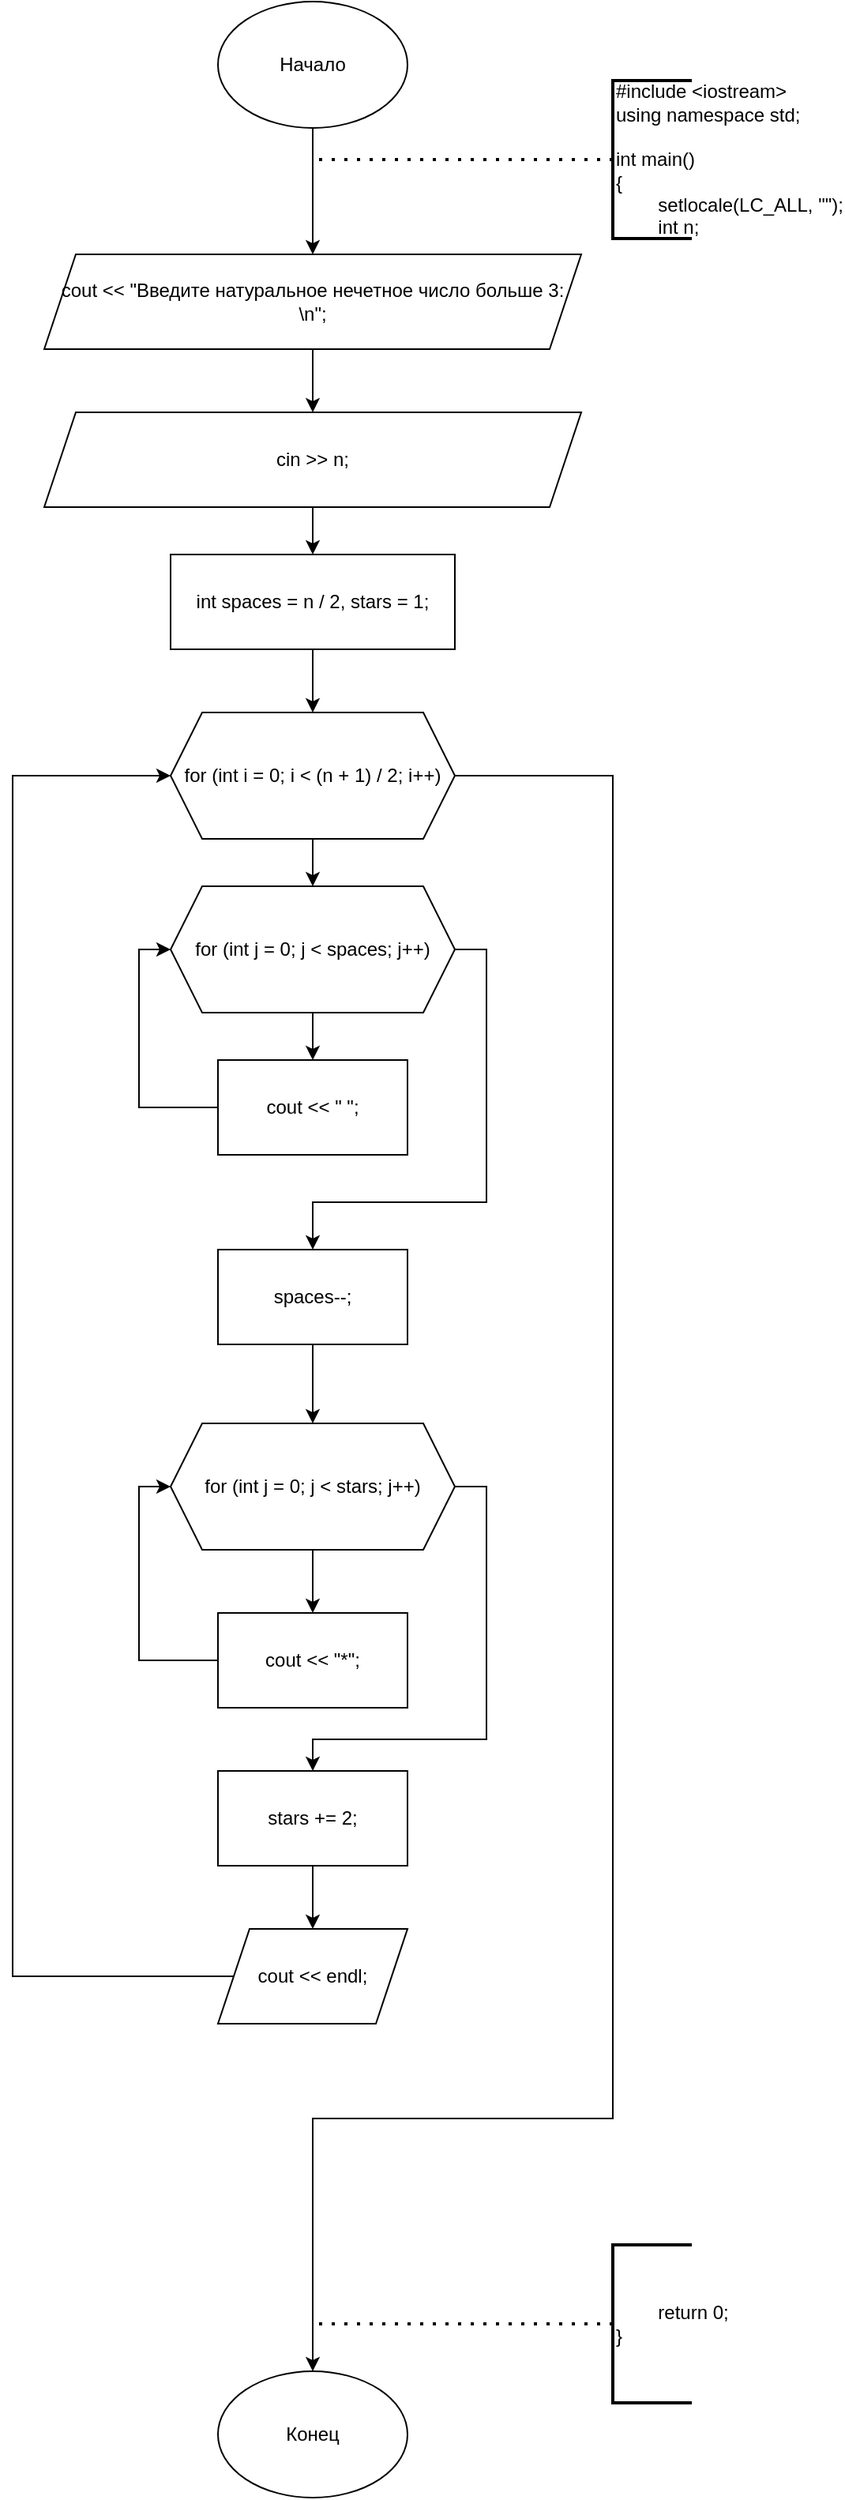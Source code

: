 <mxfile version="24.7.17">
  <diagram name="Страница — 1" id="d8nzEJ2zcpGzdaxowSs1">
    <mxGraphModel dx="674" dy="1193" grid="1" gridSize="10" guides="1" tooltips="1" connect="1" arrows="1" fold="1" page="1" pageScale="1" pageWidth="827" pageHeight="1169" math="0" shadow="0">
      <root>
        <mxCell id="0" />
        <mxCell id="1" parent="0" />
        <mxCell id="sRFXAXGEAmHEGnhNBkIj-64" style="edgeStyle=orthogonalEdgeStyle;rounded=0;orthogonalLoop=1;jettySize=auto;html=1;exitX=0.5;exitY=1;exitDx=0;exitDy=0;entryX=0.5;entryY=0;entryDx=0;entryDy=0;" edge="1" parent="1" source="sRFXAXGEAmHEGnhNBkIj-1">
          <mxGeometry relative="1" as="geometry">
            <mxPoint x="260" y="220" as="targetPoint" />
          </mxGeometry>
        </mxCell>
        <mxCell id="sRFXAXGEAmHEGnhNBkIj-1" value="Начало" style="ellipse;whiteSpace=wrap;html=1;" vertex="1" parent="1">
          <mxGeometry x="200" y="60" width="120" height="80" as="geometry" />
        </mxCell>
        <mxCell id="sRFXAXGEAmHEGnhNBkIj-9" style="edgeStyle=orthogonalEdgeStyle;rounded=0;orthogonalLoop=1;jettySize=auto;html=1;exitX=0.5;exitY=1;exitDx=0;exitDy=0;entryX=0.5;entryY=0;entryDx=0;entryDy=0;" edge="1" parent="1" source="sRFXAXGEAmHEGnhNBkIj-2" target="sRFXAXGEAmHEGnhNBkIj-6">
          <mxGeometry relative="1" as="geometry" />
        </mxCell>
        <mxCell id="sRFXAXGEAmHEGnhNBkIj-2" value="&lt;div&gt;cout &amp;lt;&amp;lt; &quot;Введите натуральное нечетное число больше 3: \n&quot;;&lt;/div&gt;" style="shape=parallelogram;perimeter=parallelogramPerimeter;whiteSpace=wrap;html=1;fixedSize=1;" vertex="1" parent="1">
          <mxGeometry x="90" y="220" width="340" height="60" as="geometry" />
        </mxCell>
        <mxCell id="sRFXAXGEAmHEGnhNBkIj-85" style="edgeStyle=orthogonalEdgeStyle;rounded=0;orthogonalLoop=1;jettySize=auto;html=1;exitX=0.5;exitY=1;exitDx=0;exitDy=0;entryX=0.5;entryY=0;entryDx=0;entryDy=0;" edge="1" parent="1" source="sRFXAXGEAmHEGnhNBkIj-6" target="sRFXAXGEAmHEGnhNBkIj-84">
          <mxGeometry relative="1" as="geometry" />
        </mxCell>
        <mxCell id="sRFXAXGEAmHEGnhNBkIj-6" value="&lt;div&gt;cin &amp;gt;&amp;gt; n;&lt;/div&gt;" style="shape=parallelogram;perimeter=parallelogramPerimeter;whiteSpace=wrap;html=1;fixedSize=1;" vertex="1" parent="1">
          <mxGeometry x="90" y="320" width="340" height="60" as="geometry" />
        </mxCell>
        <mxCell id="sRFXAXGEAmHEGnhNBkIj-7" value="" style="endArrow=none;dashed=1;html=1;dashPattern=1 3;strokeWidth=2;rounded=0;" edge="1" parent="1">
          <mxGeometry width="50" height="50" relative="1" as="geometry">
            <mxPoint x="450" y="160" as="sourcePoint" />
            <mxPoint x="260" y="160" as="targetPoint" />
          </mxGeometry>
        </mxCell>
        <mxCell id="sRFXAXGEAmHEGnhNBkIj-8" value="&lt;div&gt;#include &amp;lt;iostream&amp;gt;&lt;/div&gt;&lt;div&gt;using namespace std;&lt;/div&gt;&lt;div&gt;&lt;br&gt;&lt;/div&gt;&lt;div&gt;int main()&lt;/div&gt;&lt;div&gt;{&lt;/div&gt;&lt;div&gt;&lt;span style=&quot;white-space-collapse: collapse;&quot;&gt;&lt;span style=&quot;white-space-collapse: preserve;&quot;&gt;&#x9;&lt;/span&gt;setlocale(LC_ALL, &quot;&quot;);&lt;/span&gt;&lt;/div&gt;&lt;div&gt;&lt;span style=&quot;white-space-collapse: collapse;&quot;&gt;&lt;span style=&quot;white-space-collapse: preserve;&quot;&gt;&#x9;&lt;/span&gt;int n;&lt;/span&gt;&lt;/div&gt;" style="strokeWidth=2;html=1;shape=mxgraph.flowchart.annotation_1;align=left;pointerEvents=1;" vertex="1" parent="1">
          <mxGeometry x="450" y="110" width="50" height="100" as="geometry" />
        </mxCell>
        <mxCell id="sRFXAXGEAmHEGnhNBkIj-17" value="Конец" style="ellipse;whiteSpace=wrap;html=1;" vertex="1" parent="1">
          <mxGeometry x="200" y="1560" width="120" height="80" as="geometry" />
        </mxCell>
        <mxCell id="sRFXAXGEAmHEGnhNBkIj-26" value="" style="endArrow=none;dashed=1;html=1;dashPattern=1 3;strokeWidth=2;rounded=0;" edge="1" parent="1">
          <mxGeometry width="50" height="50" relative="1" as="geometry">
            <mxPoint x="450" y="1530" as="sourcePoint" />
            <mxPoint x="260" y="1530" as="targetPoint" />
          </mxGeometry>
        </mxCell>
        <mxCell id="sRFXAXGEAmHEGnhNBkIj-27" value="&lt;div&gt;&lt;span style=&quot;white-space-collapse: collapse;&quot;&gt;&lt;span style=&quot;white-space-collapse: preserve;&quot;&gt;&#x9;&lt;/span&gt;return 0;&lt;/span&gt;&lt;/div&gt;&lt;div&gt;}&lt;/div&gt;" style="strokeWidth=2;html=1;shape=mxgraph.flowchart.annotation_1;align=left;pointerEvents=1;" vertex="1" parent="1">
          <mxGeometry x="450" y="1480" width="50" height="100" as="geometry" />
        </mxCell>
        <mxCell id="sRFXAXGEAmHEGnhNBkIj-56" style="edgeStyle=orthogonalEdgeStyle;rounded=0;orthogonalLoop=1;jettySize=auto;html=1;exitX=0.5;exitY=1;exitDx=0;exitDy=0;entryX=0;entryY=0.5;entryDx=0;entryDy=0;" edge="1" parent="1" source="sRFXAXGEAmHEGnhNBkIj-47">
          <mxGeometry relative="1" as="geometry">
            <mxPoint x="180" y="1110" as="targetPoint" />
            <Array as="points">
              <mxPoint x="120" y="1550" />
              <mxPoint x="10" y="1550" />
              <mxPoint x="10" y="1110" />
            </Array>
          </mxGeometry>
        </mxCell>
        <mxCell id="sRFXAXGEAmHEGnhNBkIj-89" style="edgeStyle=orthogonalEdgeStyle;rounded=0;orthogonalLoop=1;jettySize=auto;html=1;exitX=0.5;exitY=1;exitDx=0;exitDy=0;entryX=0.5;entryY=0;entryDx=0;entryDy=0;" edge="1" parent="1" source="sRFXAXGEAmHEGnhNBkIj-67" target="sRFXAXGEAmHEGnhNBkIj-88">
          <mxGeometry relative="1" as="geometry" />
        </mxCell>
        <mxCell id="sRFXAXGEAmHEGnhNBkIj-106" style="edgeStyle=orthogonalEdgeStyle;rounded=0;orthogonalLoop=1;jettySize=auto;html=1;exitX=1;exitY=0.5;exitDx=0;exitDy=0;entryX=0.5;entryY=0;entryDx=0;entryDy=0;" edge="1" parent="1" source="sRFXAXGEAmHEGnhNBkIj-67" target="sRFXAXGEAmHEGnhNBkIj-17">
          <mxGeometry relative="1" as="geometry">
            <Array as="points">
              <mxPoint x="450" y="550" />
              <mxPoint x="450" y="1400" />
              <mxPoint x="260" y="1400" />
            </Array>
          </mxGeometry>
        </mxCell>
        <mxCell id="sRFXAXGEAmHEGnhNBkIj-67" value="for (int i = 0; i &amp;lt; (n + 1) / 2; i++)" style="shape=hexagon;perimeter=hexagonPerimeter2;whiteSpace=wrap;html=1;fixedSize=1;" vertex="1" parent="1">
          <mxGeometry x="170" y="510" width="180" height="80" as="geometry" />
        </mxCell>
        <mxCell id="sRFXAXGEAmHEGnhNBkIj-87" style="edgeStyle=orthogonalEdgeStyle;rounded=0;orthogonalLoop=1;jettySize=auto;html=1;exitX=0.5;exitY=1;exitDx=0;exitDy=0;entryX=0.5;entryY=0;entryDx=0;entryDy=0;" edge="1" parent="1" source="sRFXAXGEAmHEGnhNBkIj-84" target="sRFXAXGEAmHEGnhNBkIj-67">
          <mxGeometry relative="1" as="geometry" />
        </mxCell>
        <mxCell id="sRFXAXGEAmHEGnhNBkIj-84" value="int spaces = n / 2, stars = 1;" style="rounded=0;whiteSpace=wrap;html=1;" vertex="1" parent="1">
          <mxGeometry x="170" y="410" width="180" height="60" as="geometry" />
        </mxCell>
        <mxCell id="sRFXAXGEAmHEGnhNBkIj-91" style="edgeStyle=orthogonalEdgeStyle;rounded=0;orthogonalLoop=1;jettySize=auto;html=1;exitX=0.5;exitY=1;exitDx=0;exitDy=0;entryX=0.5;entryY=0;entryDx=0;entryDy=0;" edge="1" parent="1" source="sRFXAXGEAmHEGnhNBkIj-88" target="sRFXAXGEAmHEGnhNBkIj-90">
          <mxGeometry relative="1" as="geometry" />
        </mxCell>
        <mxCell id="sRFXAXGEAmHEGnhNBkIj-94" style="edgeStyle=orthogonalEdgeStyle;rounded=0;orthogonalLoop=1;jettySize=auto;html=1;exitX=1;exitY=0.5;exitDx=0;exitDy=0;entryX=0.5;entryY=0;entryDx=0;entryDy=0;" edge="1" parent="1" source="sRFXAXGEAmHEGnhNBkIj-88" target="sRFXAXGEAmHEGnhNBkIj-93">
          <mxGeometry relative="1" as="geometry">
            <Array as="points">
              <mxPoint x="370" y="660" />
              <mxPoint x="370" y="820" />
              <mxPoint x="260" y="820" />
            </Array>
          </mxGeometry>
        </mxCell>
        <mxCell id="sRFXAXGEAmHEGnhNBkIj-88" value="for (int j = 0; j &amp;lt; spaces; j++)" style="shape=hexagon;perimeter=hexagonPerimeter2;whiteSpace=wrap;html=1;fixedSize=1;" vertex="1" parent="1">
          <mxGeometry x="170" y="620" width="180" height="80" as="geometry" />
        </mxCell>
        <mxCell id="sRFXAXGEAmHEGnhNBkIj-92" style="edgeStyle=orthogonalEdgeStyle;rounded=0;orthogonalLoop=1;jettySize=auto;html=1;exitX=0;exitY=0.5;exitDx=0;exitDy=0;entryX=0;entryY=0.5;entryDx=0;entryDy=0;" edge="1" parent="1" source="sRFXAXGEAmHEGnhNBkIj-90" target="sRFXAXGEAmHEGnhNBkIj-88">
          <mxGeometry relative="1" as="geometry" />
        </mxCell>
        <mxCell id="sRFXAXGEAmHEGnhNBkIj-90" value="cout &amp;lt;&amp;lt; &quot; &quot;;" style="rounded=0;whiteSpace=wrap;html=1;" vertex="1" parent="1">
          <mxGeometry x="200" y="730" width="120" height="60" as="geometry" />
        </mxCell>
        <mxCell id="sRFXAXGEAmHEGnhNBkIj-96" style="edgeStyle=orthogonalEdgeStyle;rounded=0;orthogonalLoop=1;jettySize=auto;html=1;exitX=0.5;exitY=1;exitDx=0;exitDy=0;entryX=0.5;entryY=0;entryDx=0;entryDy=0;" edge="1" parent="1" source="sRFXAXGEAmHEGnhNBkIj-93" target="sRFXAXGEAmHEGnhNBkIj-95">
          <mxGeometry relative="1" as="geometry" />
        </mxCell>
        <mxCell id="sRFXAXGEAmHEGnhNBkIj-93" value="spaces--;" style="rounded=0;whiteSpace=wrap;html=1;" vertex="1" parent="1">
          <mxGeometry x="200" y="850" width="120" height="60" as="geometry" />
        </mxCell>
        <mxCell id="sRFXAXGEAmHEGnhNBkIj-98" style="edgeStyle=orthogonalEdgeStyle;rounded=0;orthogonalLoop=1;jettySize=auto;html=1;exitX=0.5;exitY=1;exitDx=0;exitDy=0;entryX=0.5;entryY=0;entryDx=0;entryDy=0;" edge="1" parent="1" source="sRFXAXGEAmHEGnhNBkIj-95" target="sRFXAXGEAmHEGnhNBkIj-97">
          <mxGeometry relative="1" as="geometry" />
        </mxCell>
        <mxCell id="sRFXAXGEAmHEGnhNBkIj-101" style="edgeStyle=orthogonalEdgeStyle;rounded=0;orthogonalLoop=1;jettySize=auto;html=1;exitX=1;exitY=0.5;exitDx=0;exitDy=0;" edge="1" parent="1" source="sRFXAXGEAmHEGnhNBkIj-95" target="sRFXAXGEAmHEGnhNBkIj-100">
          <mxGeometry relative="1" as="geometry">
            <Array as="points">
              <mxPoint x="370" y="1000" />
              <mxPoint x="370" y="1160" />
              <mxPoint x="260" y="1160" />
            </Array>
          </mxGeometry>
        </mxCell>
        <mxCell id="sRFXAXGEAmHEGnhNBkIj-95" value="for (int j = 0; j &amp;lt; stars; j++)" style="shape=hexagon;perimeter=hexagonPerimeter2;whiteSpace=wrap;html=1;fixedSize=1;" vertex="1" parent="1">
          <mxGeometry x="170" y="960" width="180" height="80" as="geometry" />
        </mxCell>
        <mxCell id="sRFXAXGEAmHEGnhNBkIj-99" style="edgeStyle=orthogonalEdgeStyle;rounded=0;orthogonalLoop=1;jettySize=auto;html=1;exitX=0;exitY=0.5;exitDx=0;exitDy=0;entryX=0;entryY=0.5;entryDx=0;entryDy=0;" edge="1" parent="1" source="sRFXAXGEAmHEGnhNBkIj-97" target="sRFXAXGEAmHEGnhNBkIj-95">
          <mxGeometry relative="1" as="geometry" />
        </mxCell>
        <mxCell id="sRFXAXGEAmHEGnhNBkIj-97" value="cout &amp;lt;&amp;lt; &quot;*&quot;;" style="rounded=0;whiteSpace=wrap;html=1;" vertex="1" parent="1">
          <mxGeometry x="200" y="1080" width="120" height="60" as="geometry" />
        </mxCell>
        <mxCell id="sRFXAXGEAmHEGnhNBkIj-103" style="edgeStyle=orthogonalEdgeStyle;rounded=0;orthogonalLoop=1;jettySize=auto;html=1;exitX=0.5;exitY=1;exitDx=0;exitDy=0;entryX=0.5;entryY=0;entryDx=0;entryDy=0;" edge="1" parent="1" source="sRFXAXGEAmHEGnhNBkIj-100" target="sRFXAXGEAmHEGnhNBkIj-102">
          <mxGeometry relative="1" as="geometry" />
        </mxCell>
        <mxCell id="sRFXAXGEAmHEGnhNBkIj-100" value="stars += 2;" style="rounded=0;whiteSpace=wrap;html=1;" vertex="1" parent="1">
          <mxGeometry x="200" y="1180" width="120" height="60" as="geometry" />
        </mxCell>
        <mxCell id="sRFXAXGEAmHEGnhNBkIj-104" style="edgeStyle=orthogonalEdgeStyle;rounded=0;orthogonalLoop=1;jettySize=auto;html=1;exitX=0;exitY=0.5;exitDx=0;exitDy=0;entryX=0;entryY=0.5;entryDx=0;entryDy=0;" edge="1" parent="1" source="sRFXAXGEAmHEGnhNBkIj-102" target="sRFXAXGEAmHEGnhNBkIj-67">
          <mxGeometry relative="1" as="geometry">
            <Array as="points">
              <mxPoint x="70" y="1310" />
              <mxPoint x="70" y="550" />
            </Array>
          </mxGeometry>
        </mxCell>
        <mxCell id="sRFXAXGEAmHEGnhNBkIj-102" value="cout &amp;lt;&amp;lt; endl;" style="shape=parallelogram;perimeter=parallelogramPerimeter;whiteSpace=wrap;html=1;fixedSize=1;" vertex="1" parent="1">
          <mxGeometry x="200" y="1280" width="120" height="60" as="geometry" />
        </mxCell>
      </root>
    </mxGraphModel>
  </diagram>
</mxfile>
